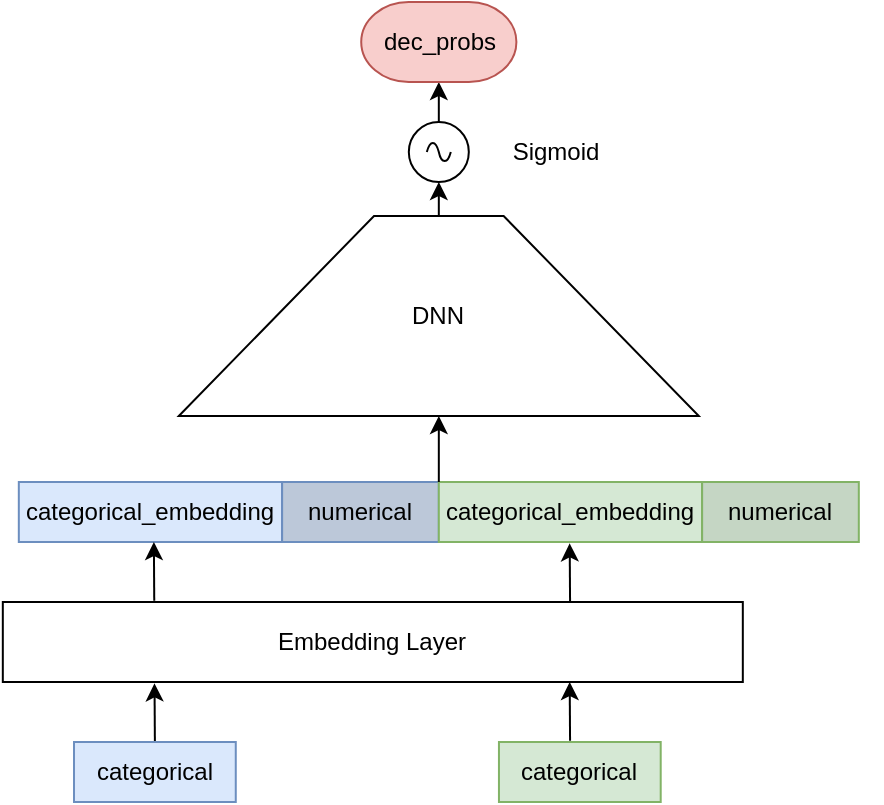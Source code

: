 <mxfile>
    <diagram id="MmzURtIVlsSXdpZnQjM_" name="第 1 页">
        <mxGraphModel dx="1616" dy="-27" grid="1" gridSize="10" guides="1" tooltips="1" connect="1" arrows="1" fold="1" page="1" pageScale="1" pageWidth="827" pageHeight="1169" math="0" shadow="0">
            <root>
                <mxCell id="0"/>
                <mxCell id="1" parent="0"/>
                <mxCell id="2" value="" style="group" vertex="1" connectable="0" parent="1">
                    <mxGeometry x="470.594" y="1620" width="293.056" height="30" as="geometry"/>
                </mxCell>
                <mxCell id="3" value="" style="group" vertex="1" connectable="0" parent="2">
                    <mxGeometry x="101.88" width="191.176" height="30" as="geometry"/>
                </mxCell>
                <mxCell id="4" value="categorical" style="rounded=0;whiteSpace=wrap;html=1;fillColor=#d5e8d4;strokeColor=#82b366;" vertex="1" parent="3">
                    <mxGeometry width="80.882" height="30" as="geometry"/>
                </mxCell>
                <mxCell id="5" value="Embedding Layer" style="rounded=0;whiteSpace=wrap;html=1;strokeWidth=1;" vertex="1" parent="1">
                    <mxGeometry x="324.41" y="1550" width="370" height="40" as="geometry"/>
                </mxCell>
                <mxCell id="6" value="" style="group" vertex="1" connectable="0" parent="1">
                    <mxGeometry x="332.41" y="1490" width="311.18" height="30" as="geometry"/>
                </mxCell>
                <mxCell id="7" value="categorical_embedding" style="rounded=0;whiteSpace=wrap;html=1;fillColor=#dae8fc;strokeColor=#6c8ebf;" vertex="1" parent="6">
                    <mxGeometry width="131.653" height="30" as="geometry"/>
                </mxCell>
                <mxCell id="8" value="numerical" style="rounded=0;whiteSpace=wrap;html=1;fillColor=#BCC8D9;strokeColor=#6c8ebf;" vertex="1" parent="6">
                    <mxGeometry x="131.65" width="78.35" height="30" as="geometry"/>
                </mxCell>
                <mxCell id="9" value="categorical_embedding" style="rounded=0;whiteSpace=wrap;html=1;fillColor=#d5e8d4;strokeColor=#82b366;" vertex="1" parent="1">
                    <mxGeometry x="542.41" y="1490" width="131.653" height="30" as="geometry"/>
                </mxCell>
                <mxCell id="10" value="numerical" style="rounded=0;whiteSpace=wrap;html=1;fillColor=#C5D6C4;strokeColor=#82b366;" vertex="1" parent="1">
                    <mxGeometry x="674.06" y="1490" width="78.35" height="30" as="geometry"/>
                </mxCell>
                <mxCell id="11" style="edgeStyle=none;html=1;exitX=0.5;exitY=0;exitDx=0;exitDy=0;entryX=0.5;entryY=1;entryDx=0;entryDy=0;entryPerimeter=0;" edge="1" parent="1" source="12" target="14">
                    <mxGeometry relative="1" as="geometry"/>
                </mxCell>
                <mxCell id="12" value="DNN" style="shape=trapezoid;perimeter=trapezoidPerimeter;whiteSpace=wrap;html=1;fixedSize=1;size=97.59;" vertex="1" parent="1">
                    <mxGeometry x="412.41" y="1357" width="260" height="100" as="geometry"/>
                </mxCell>
                <mxCell id="13" style="edgeStyle=none;html=1;exitX=0.5;exitY=0;exitDx=0;exitDy=0;exitPerimeter=0;" edge="1" parent="1" source="14">
                    <mxGeometry relative="1" as="geometry">
                        <mxPoint x="542.41" y="1290" as="targetPoint"/>
                    </mxGeometry>
                </mxCell>
                <mxCell id="14" value="" style="pointerEvents=1;verticalLabelPosition=bottom;shadow=0;dashed=0;align=center;html=1;verticalAlign=top;shape=mxgraph.electrical.signal_sources.source;aspect=fixed;points=[[0.5,0,0],[1,0.5,0],[0.5,1,0],[0,0.5,0]];elSignalType=ac;" vertex="1" parent="1">
                    <mxGeometry x="527.41" y="1310" width="30" height="30" as="geometry"/>
                </mxCell>
                <mxCell id="15" value="&lt;span&gt;dec_probs&lt;/span&gt;" style="strokeWidth=1;html=1;shape=mxgraph.flowchart.terminator;whiteSpace=wrap;fillColor=#f8cecc;strokeColor=#b85450;" vertex="1" parent="1">
                    <mxGeometry x="503.61" y="1250" width="77.59" height="40" as="geometry"/>
                </mxCell>
                <mxCell id="16" value="Sigmoid" style="text;html=1;strokeColor=none;fillColor=none;align=center;verticalAlign=middle;whiteSpace=wrap;rounded=0;" vertex="1" parent="1">
                    <mxGeometry x="570.82" y="1310" width="60" height="30" as="geometry"/>
                </mxCell>
                <mxCell id="17" style="edgeStyle=none;html=1;exitX=1;exitY=0;exitDx=0;exitDy=0;entryX=0.5;entryY=1;entryDx=0;entryDy=0;" edge="1" parent="1" source="8" target="12">
                    <mxGeometry relative="1" as="geometry"/>
                </mxCell>
                <mxCell id="18" style="edgeStyle=none;html=1;exitX=0.5;exitY=0;exitDx=0;exitDy=0;entryX=0.205;entryY=1.017;entryDx=0;entryDy=0;entryPerimeter=0;" edge="1" parent="1" source="19" target="5">
                    <mxGeometry relative="1" as="geometry"/>
                </mxCell>
                <mxCell id="19" value="categorical" style="rounded=0;whiteSpace=wrap;html=1;fillColor=#dae8fc;strokeColor=#6c8ebf;" vertex="1" parent="1">
                    <mxGeometry x="360.004" y="1620" width="80.882" height="30" as="geometry"/>
                </mxCell>
                <mxCell id="20" style="edgeStyle=none;html=1;exitX=0.5;exitY=0;exitDx=0;exitDy=0;entryX=0.205;entryY=1.017;entryDx=0;entryDy=0;entryPerimeter=0;" edge="1" parent="1">
                    <mxGeometry relative="1" as="geometry">
                        <mxPoint x="400.125" y="1549.32" as="sourcePoint"/>
                        <mxPoint x="399.94" y="1520" as="targetPoint"/>
                    </mxGeometry>
                </mxCell>
                <mxCell id="21" style="edgeStyle=none;html=1;exitX=0.5;exitY=0;exitDx=0;exitDy=0;entryX=0.205;entryY=1.017;entryDx=0;entryDy=0;entryPerimeter=0;" edge="1" parent="1">
                    <mxGeometry relative="1" as="geometry">
                        <mxPoint x="608.035" y="1619.32" as="sourcePoint"/>
                        <mxPoint x="607.85" y="1590" as="targetPoint"/>
                    </mxGeometry>
                </mxCell>
                <mxCell id="22" style="edgeStyle=none;html=1;exitX=0.5;exitY=0;exitDx=0;exitDy=0;entryX=0.205;entryY=1.017;entryDx=0;entryDy=0;entryPerimeter=0;" edge="1" parent="1">
                    <mxGeometry relative="1" as="geometry">
                        <mxPoint x="608.035" y="1550" as="sourcePoint"/>
                        <mxPoint x="607.85" y="1520.68" as="targetPoint"/>
                    </mxGeometry>
                </mxCell>
            </root>
        </mxGraphModel>
    </diagram>
</mxfile>
